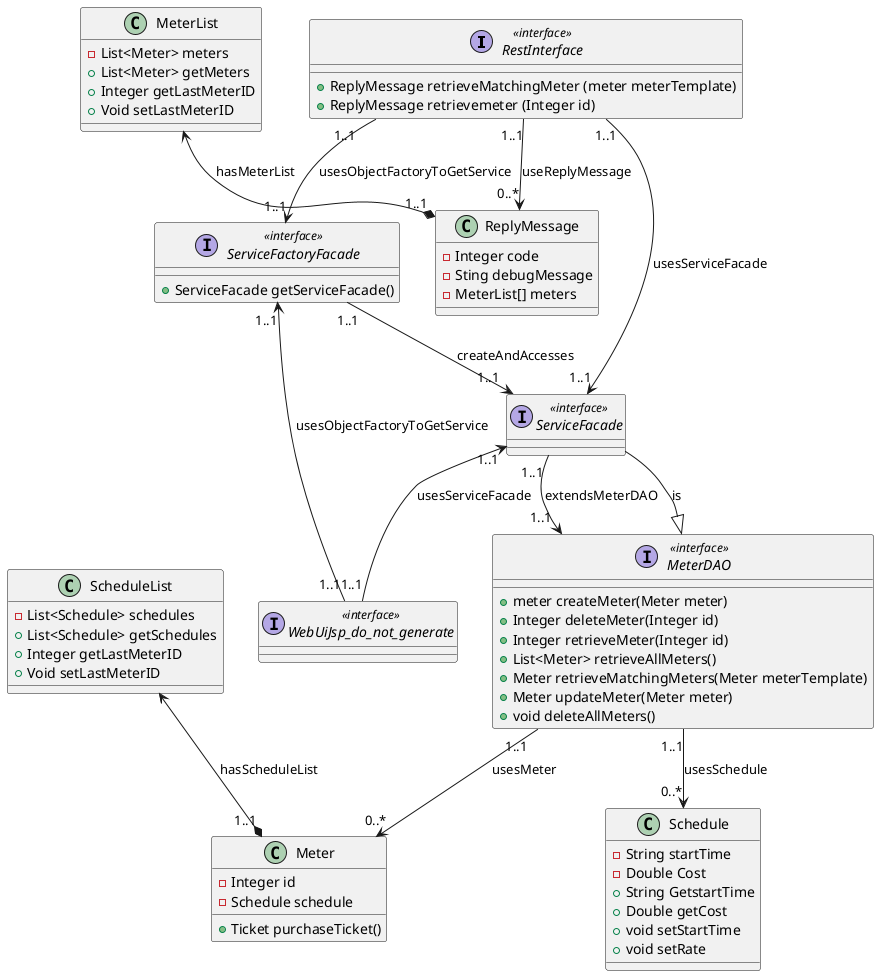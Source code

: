@startuml

RestInterface "1..1" -->  "0..*"ReplyMessage : useReplyMessage
RestInterface "1..1" -->  "1..1"ServiceFactoryFacade : usesObjectFactoryToGetService
RestInterface "1..1" --> "1..1" ServiceFacade : usesServiceFacade
interface RestInterface << interface >> {
+ReplyMessage retrieveMatchingMeter (meter meterTemplate)
+ReplyMessage retrievemeter (Integer id)
}

MeterList <--* "1..1" ReplyMessage : hasMeterList
class ReplyMessage {
-Integer code
-Sting debugMessage
-MeterList[] meters
}

class MeterList {
-List<Meter> meters
+List<Meter> getMeters
+Integer getLastMeterID
+Void setLastMeterID
}

class ScheduleList {
-List<Schedule> schedules
+List<Schedule> getSchedules
+Integer getLastMeterID
+Void setLastMeterID
}

ServiceFactoryFacade "1..1" --> "1..1" ServiceFacade : createAndAccesses
interface ServiceFactoryFacade <<interface>> {
+ServiceFacade getServiceFacade()
}

interface WebUiJsp_do_not_generate <<interface>>
WebUiJsp_do_not_generate "1..1" --> "1..1" ServiceFactoryFacade  :  usesObjectFactoryToGetService

ServiceFacade "1..1" <-- "1..1" WebUiJsp_do_not_generate : usesServiceFacade
ServiceFacade "1..1" --> "1..1" MeterDAO : extendsMeterDAO
ServiceFacade --|> MeterDAO : is
interface ServiceFacade <<interface>> {
}





MeterDAO "1..1" --> "0..*" Meter : usesMeter
MeterDAO "1..1" --> "0..*" Schedule : usesSchedule
interface MeterDAO <<interface>> {
+meter createMeter(Meter meter)
+Integer deleteMeter(Integer id)
+Integer retrieveMeter(Integer id)
+List<Meter> retrieveAllMeters()
+Meter retrieveMatchingMeters(Meter meterTemplate)
+Meter updateMeter(Meter meter)
+void deleteAllMeters()
}

ScheduleList <--* "1..1" Meter : hasScheduleList
class Meter {
-Integer id
-Schedule schedule
+Ticket purchaseTicket()
}


class Schedule {
-String startTime
-Double Cost
+String GetstartTime
+Double getCost
+void setStartTime
+void setRate
}
@enduml
